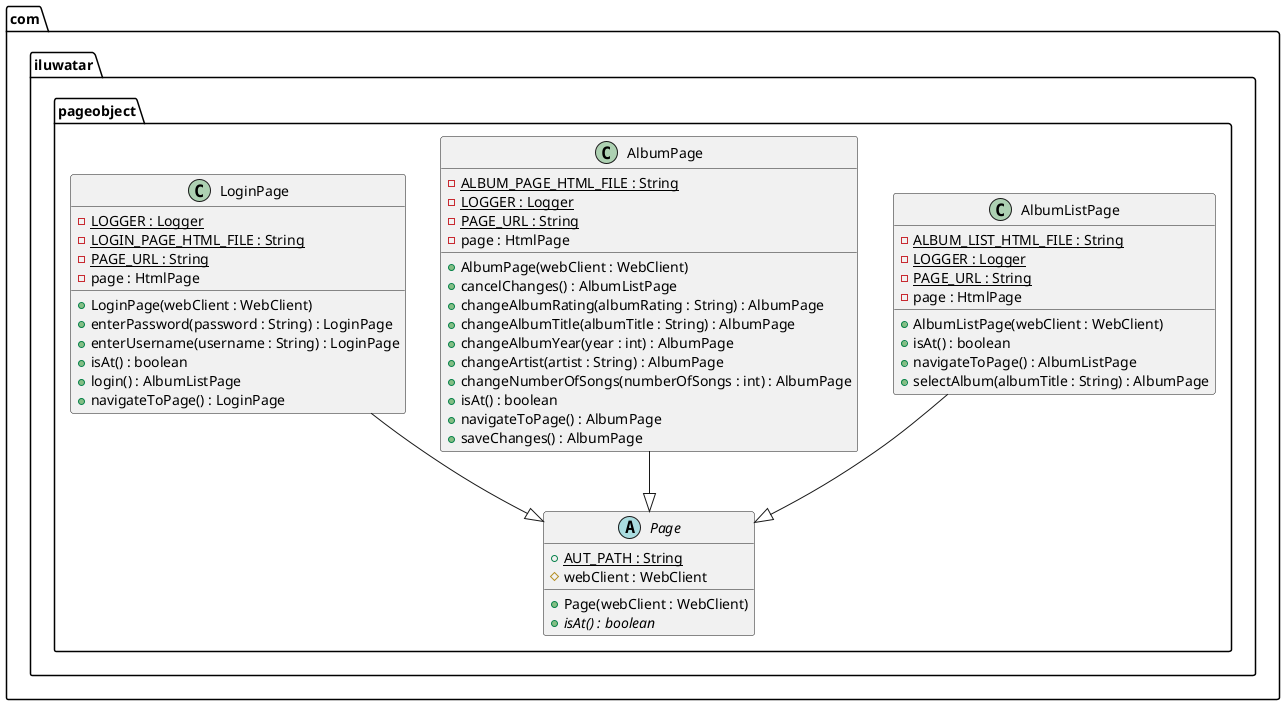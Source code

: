 @startuml
package com.iluwatar.pageobject {
  class AlbumListPage {
    - ALBUM_LIST_HTML_FILE : String {static}
    - LOGGER : Logger {static}
    - PAGE_URL : String {static}
    - page : HtmlPage
    + AlbumListPage(webClient : WebClient)
    + isAt() : boolean
    + navigateToPage() : AlbumListPage
    + selectAlbum(albumTitle : String) : AlbumPage
  }
  class AlbumPage {
    - ALBUM_PAGE_HTML_FILE : String {static}
    - LOGGER : Logger {static}
    - PAGE_URL : String {static}
    - page : HtmlPage
    + AlbumPage(webClient : WebClient)
    + cancelChanges() : AlbumListPage
    + changeAlbumRating(albumRating : String) : AlbumPage
    + changeAlbumTitle(albumTitle : String) : AlbumPage
    + changeAlbumYear(year : int) : AlbumPage
    + changeArtist(artist : String) : AlbumPage
    + changeNumberOfSongs(numberOfSongs : int) : AlbumPage
    + isAt() : boolean
    + navigateToPage() : AlbumPage
    + saveChanges() : AlbumPage
  }
  class LoginPage {
    - LOGGER : Logger {static}
    - LOGIN_PAGE_HTML_FILE : String {static}
    - PAGE_URL : String {static}
    - page : HtmlPage
    + LoginPage(webClient : WebClient)
    + enterPassword(password : String) : LoginPage
    + enterUsername(username : String) : LoginPage
    + isAt() : boolean
    + login() : AlbumListPage
    + navigateToPage() : LoginPage
  }
  abstract class Page {
    + AUT_PATH : String {static}
    # webClient : WebClient
    + Page(webClient : WebClient)
    + isAt() : boolean {abstract}
  }
}
AlbumListPage --|> Page 
AlbumPage --|> Page 
LoginPage --|> Page 
@enduml